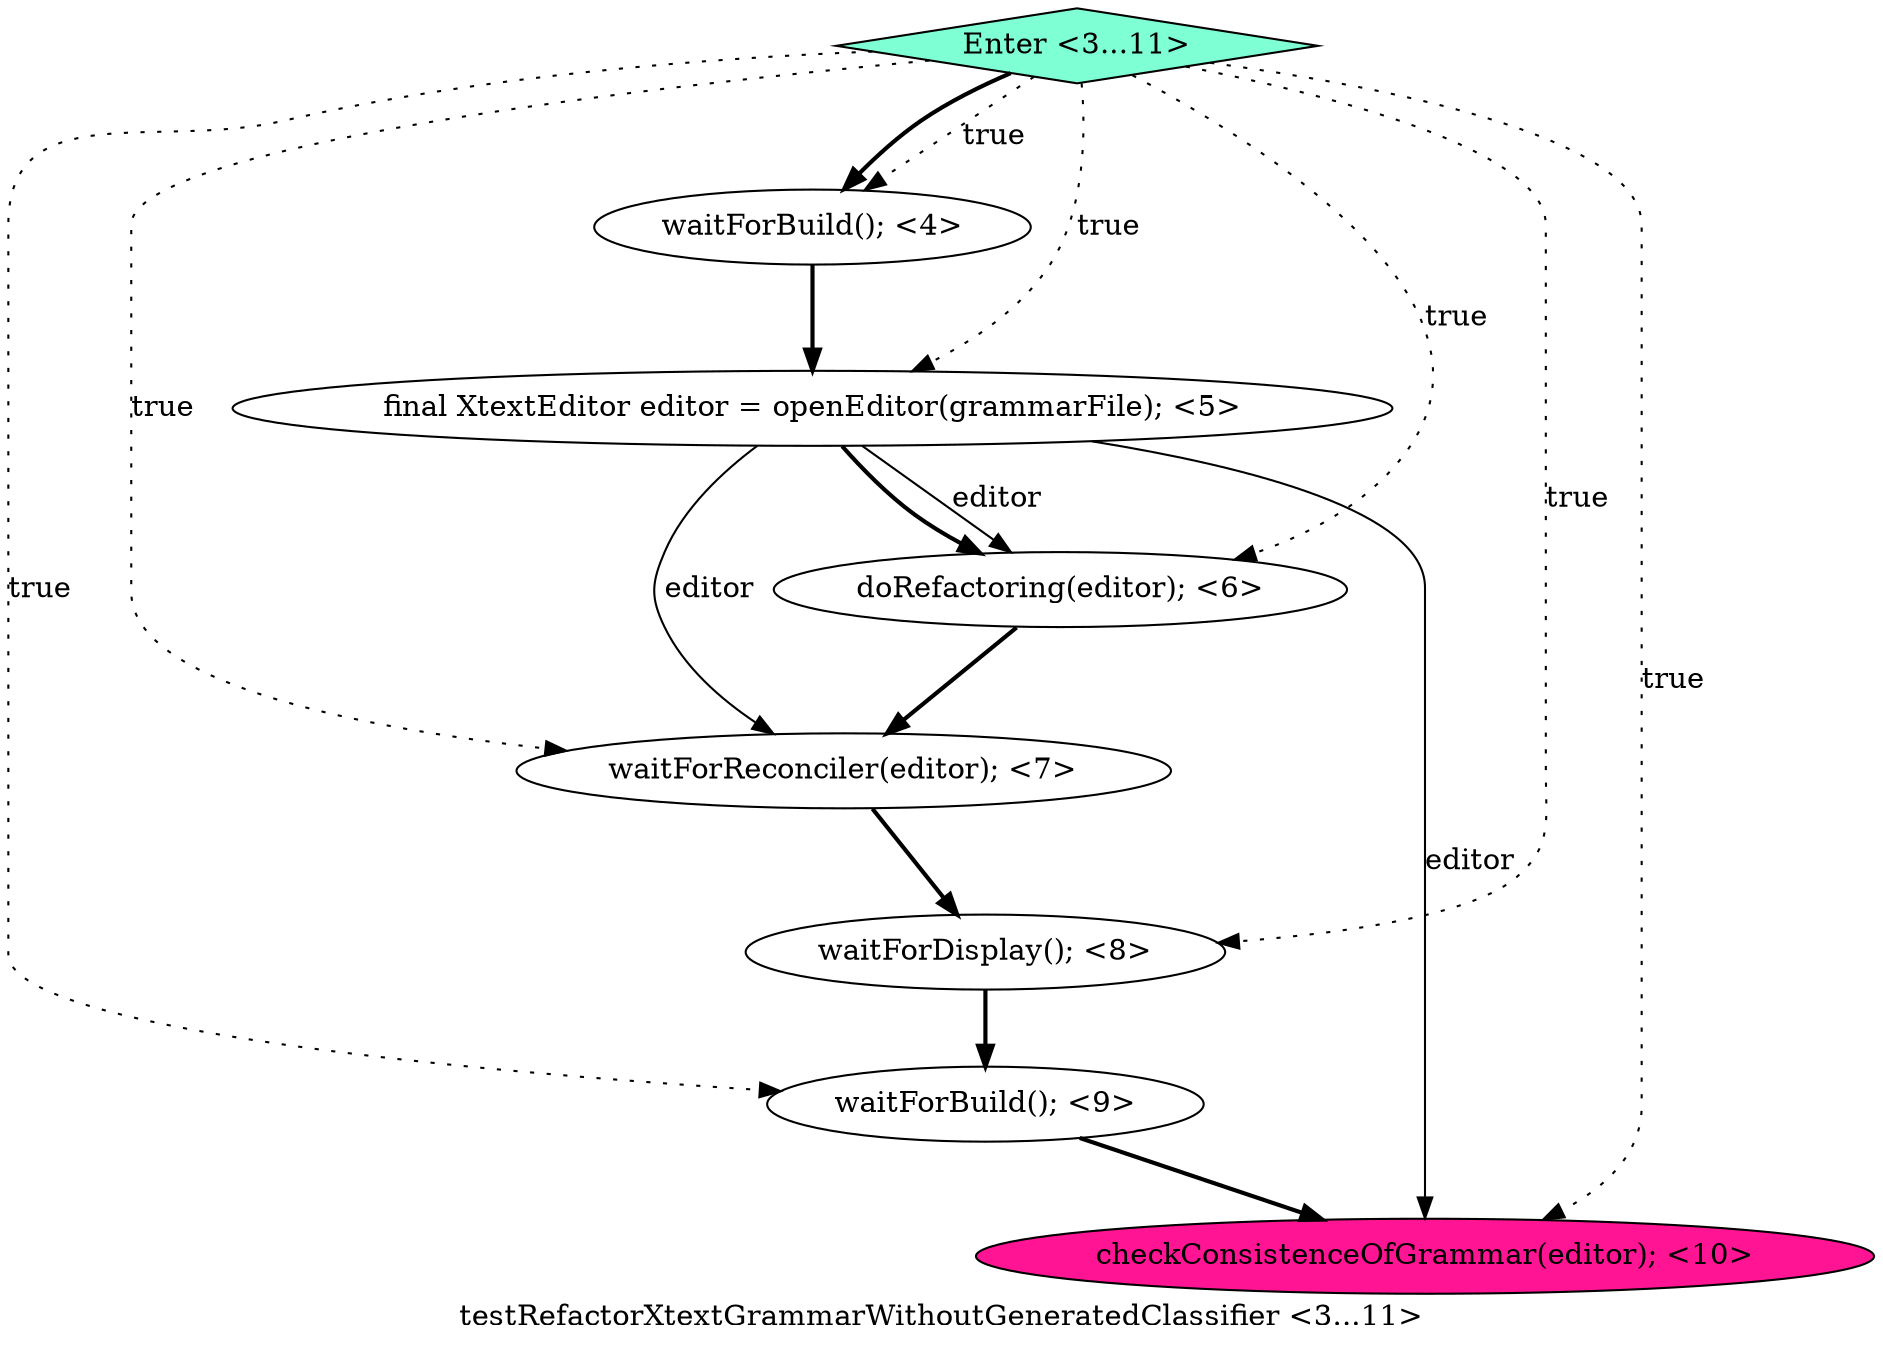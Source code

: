 digraph PDG {
label = "testRefactorXtextGrammarWithoutGeneratedClassifier <3...11>";
0.4 [style = filled, label = "waitForDisplay(); <8>", fillcolor = white, shape = ellipse];
0.6 [style = filled, label = "checkConsistenceOfGrammar(editor); <10>", fillcolor = deeppink, shape = ellipse];
0.0 [style = filled, label = "waitForBuild(); <4>", fillcolor = white, shape = ellipse];
0.1 [style = filled, label = "final XtextEditor editor = openEditor(grammarFile); <5>", fillcolor = white, shape = ellipse];
0.5 [style = filled, label = "waitForBuild(); <9>", fillcolor = white, shape = ellipse];
0.2 [style = filled, label = "doRefactoring(editor); <6>", fillcolor = white, shape = ellipse];
0.7 [style = filled, label = "Enter <3...11>", fillcolor = aquamarine, shape = diamond];
0.3 [style = filled, label = "waitForReconciler(editor); <7>", fillcolor = white, shape = ellipse];
0.0 -> 0.1 [style = bold, label=""];
0.1 -> 0.2 [style = solid, label="editor"];
0.1 -> 0.2 [style = bold, label=""];
0.1 -> 0.3 [style = solid, label="editor"];
0.1 -> 0.6 [style = solid, label="editor"];
0.2 -> 0.3 [style = bold, label=""];
0.3 -> 0.4 [style = bold, label=""];
0.4 -> 0.5 [style = bold, label=""];
0.5 -> 0.6 [style = bold, label=""];
0.7 -> 0.0 [style = dotted, label="true"];
0.7 -> 0.0 [style = bold, label=""];
0.7 -> 0.1 [style = dotted, label="true"];
0.7 -> 0.2 [style = dotted, label="true"];
0.7 -> 0.3 [style = dotted, label="true"];
0.7 -> 0.4 [style = dotted, label="true"];
0.7 -> 0.5 [style = dotted, label="true"];
0.7 -> 0.6 [style = dotted, label="true"];
}
